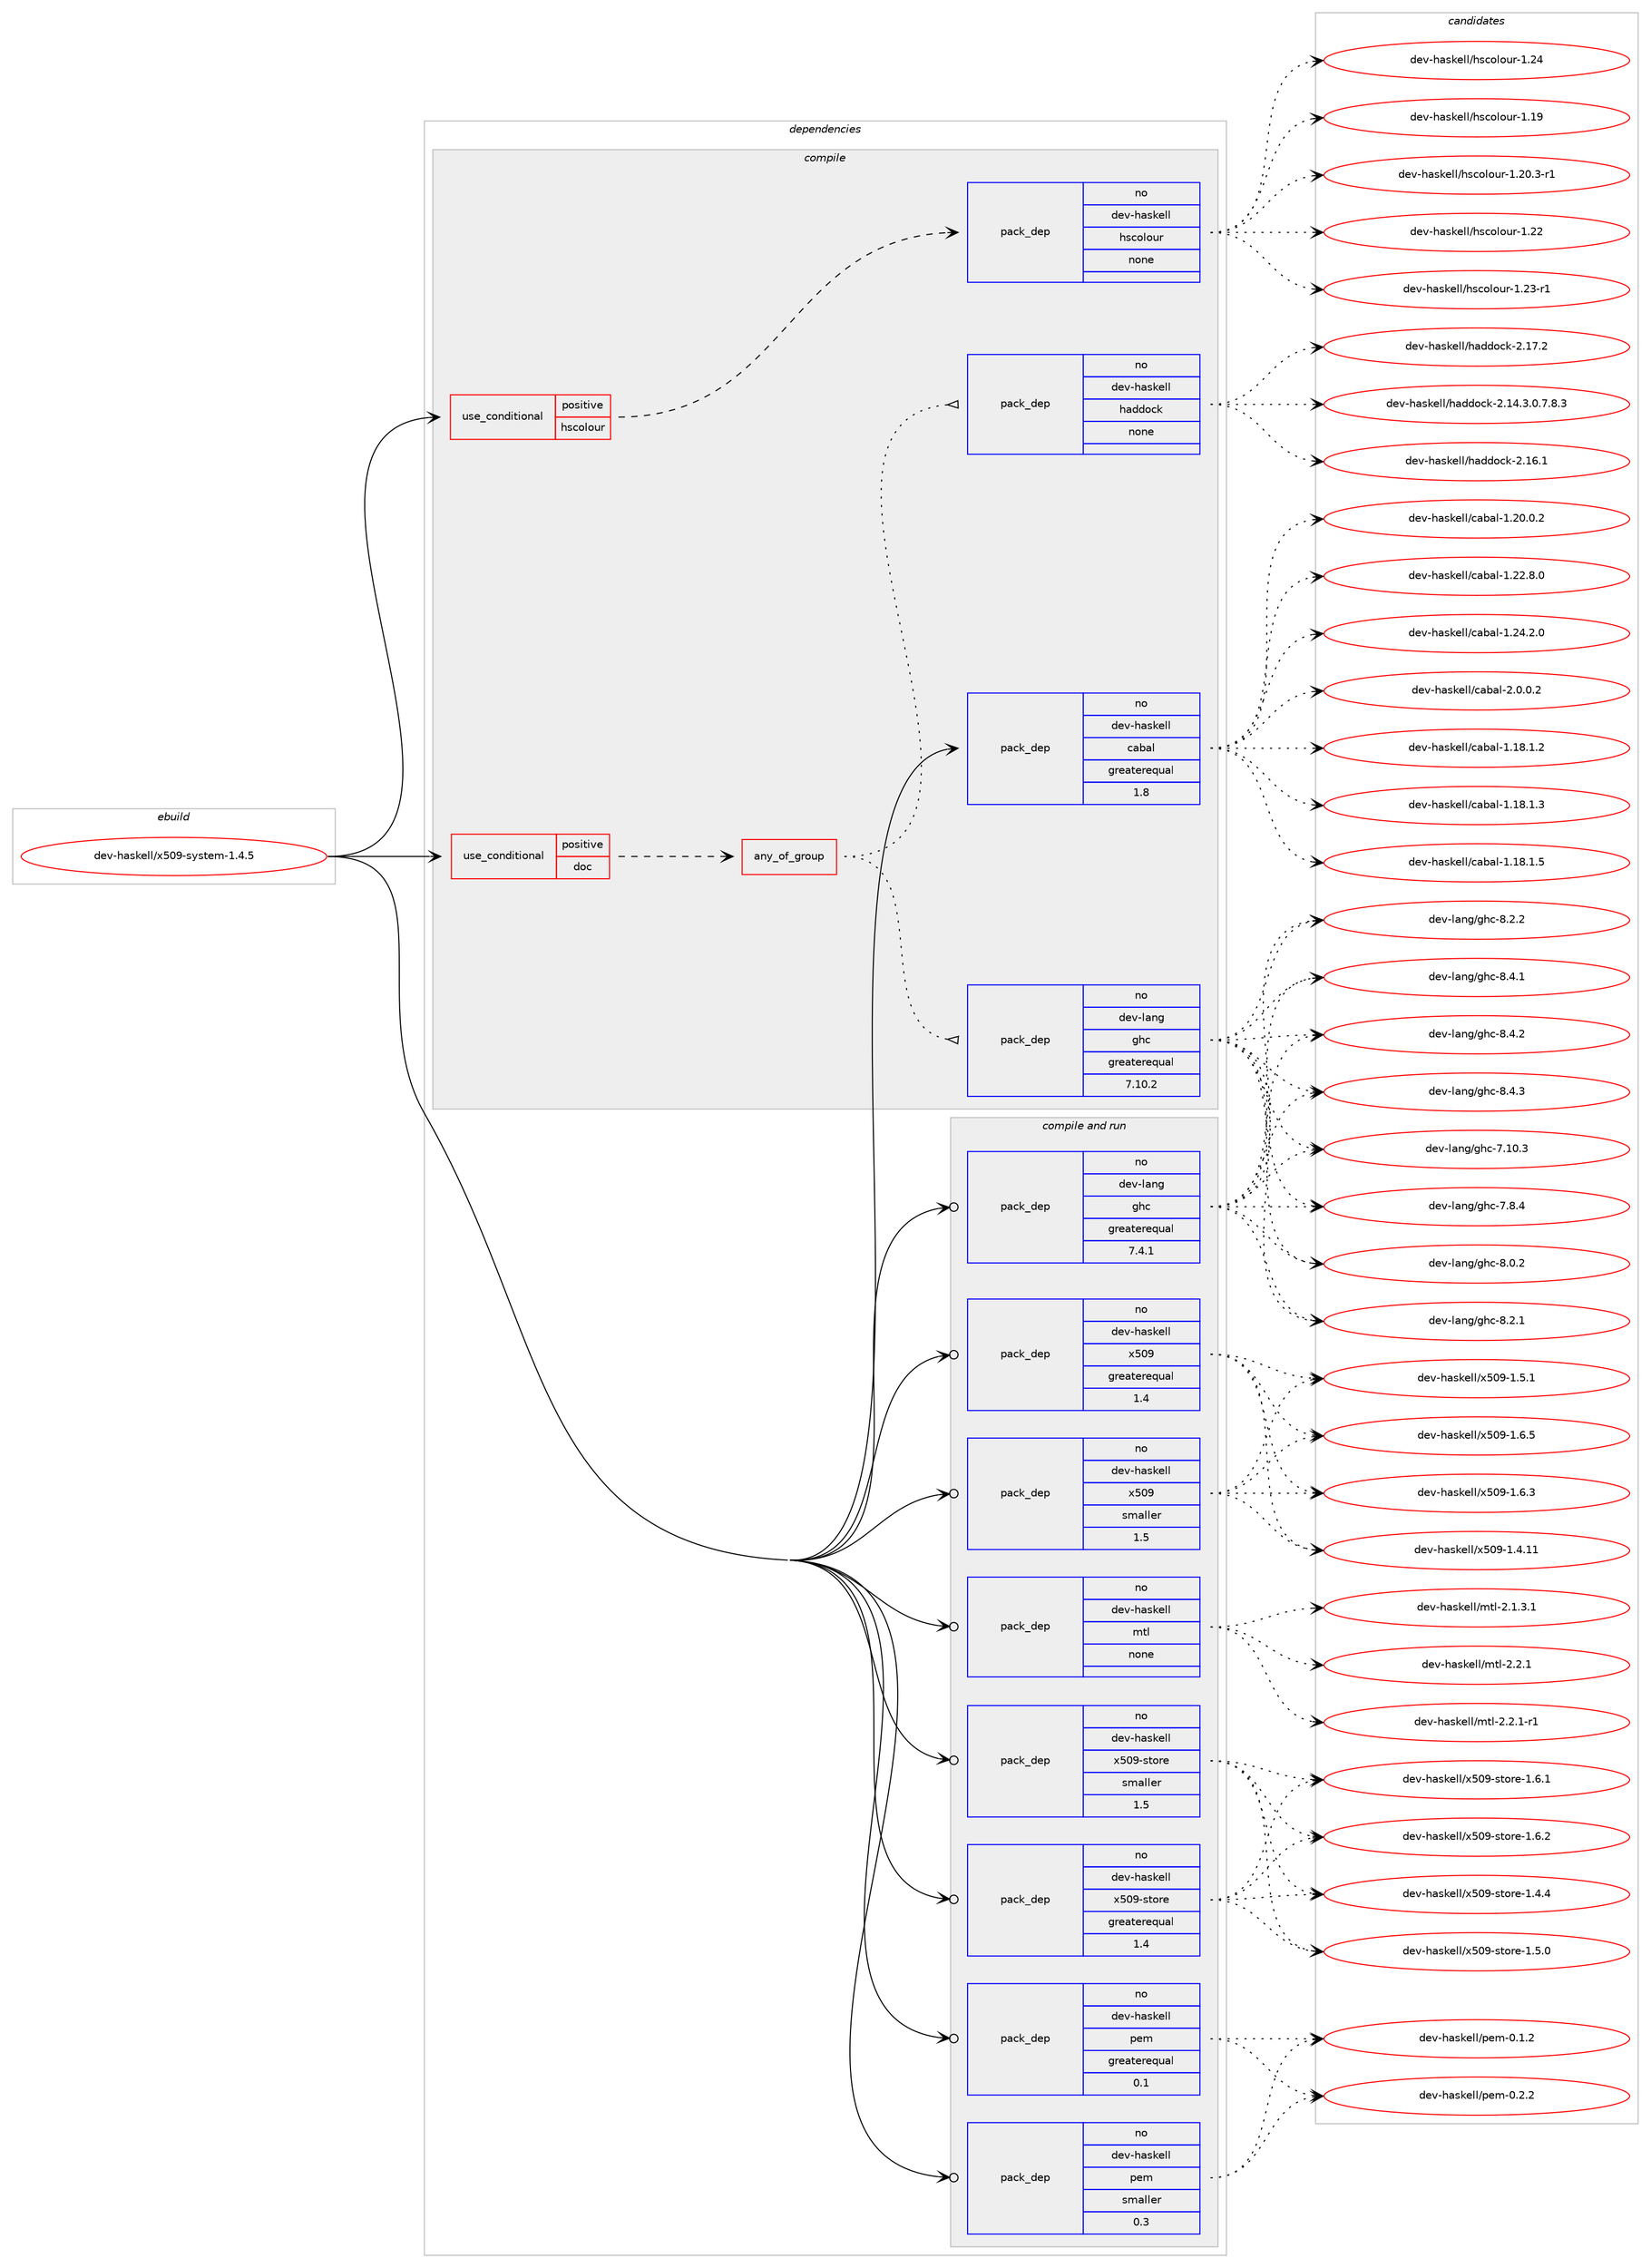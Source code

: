 digraph prolog {

# *************
# Graph options
# *************

newrank=true;
concentrate=true;
compound=true;
graph [rankdir=LR,fontname=Helvetica,fontsize=10,ranksep=1.5];#, ranksep=2.5, nodesep=0.2];
edge  [arrowhead=vee];
node  [fontname=Helvetica,fontsize=10];

# **********
# The ebuild
# **********

subgraph cluster_leftcol {
color=gray;
rank=same;
label=<<i>ebuild</i>>;
id [label="dev-haskell/x509-system-1.4.5", color=red, width=4, href="../dev-haskell/x509-system-1.4.5.svg"];
}

# ****************
# The dependencies
# ****************

subgraph cluster_midcol {
color=gray;
label=<<i>dependencies</i>>;
subgraph cluster_compile {
fillcolor="#eeeeee";
style=filled;
label=<<i>compile</i>>;
subgraph cond362119 {
dependency1348268 [label=<<TABLE BORDER="0" CELLBORDER="1" CELLSPACING="0" CELLPADDING="4"><TR><TD ROWSPAN="3" CELLPADDING="10">use_conditional</TD></TR><TR><TD>positive</TD></TR><TR><TD>doc</TD></TR></TABLE>>, shape=none, color=red];
subgraph any21803 {
dependency1348269 [label=<<TABLE BORDER="0" CELLBORDER="1" CELLSPACING="0" CELLPADDING="4"><TR><TD CELLPADDING="10">any_of_group</TD></TR></TABLE>>, shape=none, color=red];subgraph pack963794 {
dependency1348270 [label=<<TABLE BORDER="0" CELLBORDER="1" CELLSPACING="0" CELLPADDING="4" WIDTH="220"><TR><TD ROWSPAN="6" CELLPADDING="30">pack_dep</TD></TR><TR><TD WIDTH="110">no</TD></TR><TR><TD>dev-haskell</TD></TR><TR><TD>haddock</TD></TR><TR><TD>none</TD></TR><TR><TD></TD></TR></TABLE>>, shape=none, color=blue];
}
dependency1348269:e -> dependency1348270:w [weight=20,style="dotted",arrowhead="oinv"];
subgraph pack963795 {
dependency1348271 [label=<<TABLE BORDER="0" CELLBORDER="1" CELLSPACING="0" CELLPADDING="4" WIDTH="220"><TR><TD ROWSPAN="6" CELLPADDING="30">pack_dep</TD></TR><TR><TD WIDTH="110">no</TD></TR><TR><TD>dev-lang</TD></TR><TR><TD>ghc</TD></TR><TR><TD>greaterequal</TD></TR><TR><TD>7.10.2</TD></TR></TABLE>>, shape=none, color=blue];
}
dependency1348269:e -> dependency1348271:w [weight=20,style="dotted",arrowhead="oinv"];
}
dependency1348268:e -> dependency1348269:w [weight=20,style="dashed",arrowhead="vee"];
}
id:e -> dependency1348268:w [weight=20,style="solid",arrowhead="vee"];
subgraph cond362120 {
dependency1348272 [label=<<TABLE BORDER="0" CELLBORDER="1" CELLSPACING="0" CELLPADDING="4"><TR><TD ROWSPAN="3" CELLPADDING="10">use_conditional</TD></TR><TR><TD>positive</TD></TR><TR><TD>hscolour</TD></TR></TABLE>>, shape=none, color=red];
subgraph pack963796 {
dependency1348273 [label=<<TABLE BORDER="0" CELLBORDER="1" CELLSPACING="0" CELLPADDING="4" WIDTH="220"><TR><TD ROWSPAN="6" CELLPADDING="30">pack_dep</TD></TR><TR><TD WIDTH="110">no</TD></TR><TR><TD>dev-haskell</TD></TR><TR><TD>hscolour</TD></TR><TR><TD>none</TD></TR><TR><TD></TD></TR></TABLE>>, shape=none, color=blue];
}
dependency1348272:e -> dependency1348273:w [weight=20,style="dashed",arrowhead="vee"];
}
id:e -> dependency1348272:w [weight=20,style="solid",arrowhead="vee"];
subgraph pack963797 {
dependency1348274 [label=<<TABLE BORDER="0" CELLBORDER="1" CELLSPACING="0" CELLPADDING="4" WIDTH="220"><TR><TD ROWSPAN="6" CELLPADDING="30">pack_dep</TD></TR><TR><TD WIDTH="110">no</TD></TR><TR><TD>dev-haskell</TD></TR><TR><TD>cabal</TD></TR><TR><TD>greaterequal</TD></TR><TR><TD>1.8</TD></TR></TABLE>>, shape=none, color=blue];
}
id:e -> dependency1348274:w [weight=20,style="solid",arrowhead="vee"];
}
subgraph cluster_compileandrun {
fillcolor="#eeeeee";
style=filled;
label=<<i>compile and run</i>>;
subgraph pack963798 {
dependency1348275 [label=<<TABLE BORDER="0" CELLBORDER="1" CELLSPACING="0" CELLPADDING="4" WIDTH="220"><TR><TD ROWSPAN="6" CELLPADDING="30">pack_dep</TD></TR><TR><TD WIDTH="110">no</TD></TR><TR><TD>dev-haskell</TD></TR><TR><TD>mtl</TD></TR><TR><TD>none</TD></TR><TR><TD></TD></TR></TABLE>>, shape=none, color=blue];
}
id:e -> dependency1348275:w [weight=20,style="solid",arrowhead="odotvee"];
subgraph pack963799 {
dependency1348276 [label=<<TABLE BORDER="0" CELLBORDER="1" CELLSPACING="0" CELLPADDING="4" WIDTH="220"><TR><TD ROWSPAN="6" CELLPADDING="30">pack_dep</TD></TR><TR><TD WIDTH="110">no</TD></TR><TR><TD>dev-haskell</TD></TR><TR><TD>pem</TD></TR><TR><TD>greaterequal</TD></TR><TR><TD>0.1</TD></TR></TABLE>>, shape=none, color=blue];
}
id:e -> dependency1348276:w [weight=20,style="solid",arrowhead="odotvee"];
subgraph pack963800 {
dependency1348277 [label=<<TABLE BORDER="0" CELLBORDER="1" CELLSPACING="0" CELLPADDING="4" WIDTH="220"><TR><TD ROWSPAN="6" CELLPADDING="30">pack_dep</TD></TR><TR><TD WIDTH="110">no</TD></TR><TR><TD>dev-haskell</TD></TR><TR><TD>pem</TD></TR><TR><TD>smaller</TD></TR><TR><TD>0.3</TD></TR></TABLE>>, shape=none, color=blue];
}
id:e -> dependency1348277:w [weight=20,style="solid",arrowhead="odotvee"];
subgraph pack963801 {
dependency1348278 [label=<<TABLE BORDER="0" CELLBORDER="1" CELLSPACING="0" CELLPADDING="4" WIDTH="220"><TR><TD ROWSPAN="6" CELLPADDING="30">pack_dep</TD></TR><TR><TD WIDTH="110">no</TD></TR><TR><TD>dev-haskell</TD></TR><TR><TD>x509</TD></TR><TR><TD>greaterequal</TD></TR><TR><TD>1.4</TD></TR></TABLE>>, shape=none, color=blue];
}
id:e -> dependency1348278:w [weight=20,style="solid",arrowhead="odotvee"];
subgraph pack963802 {
dependency1348279 [label=<<TABLE BORDER="0" CELLBORDER="1" CELLSPACING="0" CELLPADDING="4" WIDTH="220"><TR><TD ROWSPAN="6" CELLPADDING="30">pack_dep</TD></TR><TR><TD WIDTH="110">no</TD></TR><TR><TD>dev-haskell</TD></TR><TR><TD>x509</TD></TR><TR><TD>smaller</TD></TR><TR><TD>1.5</TD></TR></TABLE>>, shape=none, color=blue];
}
id:e -> dependency1348279:w [weight=20,style="solid",arrowhead="odotvee"];
subgraph pack963803 {
dependency1348280 [label=<<TABLE BORDER="0" CELLBORDER="1" CELLSPACING="0" CELLPADDING="4" WIDTH="220"><TR><TD ROWSPAN="6" CELLPADDING="30">pack_dep</TD></TR><TR><TD WIDTH="110">no</TD></TR><TR><TD>dev-haskell</TD></TR><TR><TD>x509-store</TD></TR><TR><TD>greaterequal</TD></TR><TR><TD>1.4</TD></TR></TABLE>>, shape=none, color=blue];
}
id:e -> dependency1348280:w [weight=20,style="solid",arrowhead="odotvee"];
subgraph pack963804 {
dependency1348281 [label=<<TABLE BORDER="0" CELLBORDER="1" CELLSPACING="0" CELLPADDING="4" WIDTH="220"><TR><TD ROWSPAN="6" CELLPADDING="30">pack_dep</TD></TR><TR><TD WIDTH="110">no</TD></TR><TR><TD>dev-haskell</TD></TR><TR><TD>x509-store</TD></TR><TR><TD>smaller</TD></TR><TR><TD>1.5</TD></TR></TABLE>>, shape=none, color=blue];
}
id:e -> dependency1348281:w [weight=20,style="solid",arrowhead="odotvee"];
subgraph pack963805 {
dependency1348282 [label=<<TABLE BORDER="0" CELLBORDER="1" CELLSPACING="0" CELLPADDING="4" WIDTH="220"><TR><TD ROWSPAN="6" CELLPADDING="30">pack_dep</TD></TR><TR><TD WIDTH="110">no</TD></TR><TR><TD>dev-lang</TD></TR><TR><TD>ghc</TD></TR><TR><TD>greaterequal</TD></TR><TR><TD>7.4.1</TD></TR></TABLE>>, shape=none, color=blue];
}
id:e -> dependency1348282:w [weight=20,style="solid",arrowhead="odotvee"];
}
subgraph cluster_run {
fillcolor="#eeeeee";
style=filled;
label=<<i>run</i>>;
}
}

# **************
# The candidates
# **************

subgraph cluster_choices {
rank=same;
color=gray;
label=<<i>candidates</i>>;

subgraph choice963794 {
color=black;
nodesep=1;
choice1001011184510497115107101108108471049710010011199107455046495246514648465546564651 [label="dev-haskell/haddock-2.14.3.0.7.8.3", color=red, width=4,href="../dev-haskell/haddock-2.14.3.0.7.8.3.svg"];
choice100101118451049711510710110810847104971001001119910745504649544649 [label="dev-haskell/haddock-2.16.1", color=red, width=4,href="../dev-haskell/haddock-2.16.1.svg"];
choice100101118451049711510710110810847104971001001119910745504649554650 [label="dev-haskell/haddock-2.17.2", color=red, width=4,href="../dev-haskell/haddock-2.17.2.svg"];
dependency1348270:e -> choice1001011184510497115107101108108471049710010011199107455046495246514648465546564651:w [style=dotted,weight="100"];
dependency1348270:e -> choice100101118451049711510710110810847104971001001119910745504649544649:w [style=dotted,weight="100"];
dependency1348270:e -> choice100101118451049711510710110810847104971001001119910745504649554650:w [style=dotted,weight="100"];
}
subgraph choice963795 {
color=black;
nodesep=1;
choice1001011184510897110103471031049945554649484651 [label="dev-lang/ghc-7.10.3", color=red, width=4,href="../dev-lang/ghc-7.10.3.svg"];
choice10010111845108971101034710310499455546564652 [label="dev-lang/ghc-7.8.4", color=red, width=4,href="../dev-lang/ghc-7.8.4.svg"];
choice10010111845108971101034710310499455646484650 [label="dev-lang/ghc-8.0.2", color=red, width=4,href="../dev-lang/ghc-8.0.2.svg"];
choice10010111845108971101034710310499455646504649 [label="dev-lang/ghc-8.2.1", color=red, width=4,href="../dev-lang/ghc-8.2.1.svg"];
choice10010111845108971101034710310499455646504650 [label="dev-lang/ghc-8.2.2", color=red, width=4,href="../dev-lang/ghc-8.2.2.svg"];
choice10010111845108971101034710310499455646524649 [label="dev-lang/ghc-8.4.1", color=red, width=4,href="../dev-lang/ghc-8.4.1.svg"];
choice10010111845108971101034710310499455646524650 [label="dev-lang/ghc-8.4.2", color=red, width=4,href="../dev-lang/ghc-8.4.2.svg"];
choice10010111845108971101034710310499455646524651 [label="dev-lang/ghc-8.4.3", color=red, width=4,href="../dev-lang/ghc-8.4.3.svg"];
dependency1348271:e -> choice1001011184510897110103471031049945554649484651:w [style=dotted,weight="100"];
dependency1348271:e -> choice10010111845108971101034710310499455546564652:w [style=dotted,weight="100"];
dependency1348271:e -> choice10010111845108971101034710310499455646484650:w [style=dotted,weight="100"];
dependency1348271:e -> choice10010111845108971101034710310499455646504649:w [style=dotted,weight="100"];
dependency1348271:e -> choice10010111845108971101034710310499455646504650:w [style=dotted,weight="100"];
dependency1348271:e -> choice10010111845108971101034710310499455646524649:w [style=dotted,weight="100"];
dependency1348271:e -> choice10010111845108971101034710310499455646524650:w [style=dotted,weight="100"];
dependency1348271:e -> choice10010111845108971101034710310499455646524651:w [style=dotted,weight="100"];
}
subgraph choice963796 {
color=black;
nodesep=1;
choice100101118451049711510710110810847104115991111081111171144549464957 [label="dev-haskell/hscolour-1.19", color=red, width=4,href="../dev-haskell/hscolour-1.19.svg"];
choice10010111845104971151071011081084710411599111108111117114454946504846514511449 [label="dev-haskell/hscolour-1.20.3-r1", color=red, width=4,href="../dev-haskell/hscolour-1.20.3-r1.svg"];
choice100101118451049711510710110810847104115991111081111171144549465050 [label="dev-haskell/hscolour-1.22", color=red, width=4,href="../dev-haskell/hscolour-1.22.svg"];
choice1001011184510497115107101108108471041159911110811111711445494650514511449 [label="dev-haskell/hscolour-1.23-r1", color=red, width=4,href="../dev-haskell/hscolour-1.23-r1.svg"];
choice100101118451049711510710110810847104115991111081111171144549465052 [label="dev-haskell/hscolour-1.24", color=red, width=4,href="../dev-haskell/hscolour-1.24.svg"];
dependency1348273:e -> choice100101118451049711510710110810847104115991111081111171144549464957:w [style=dotted,weight="100"];
dependency1348273:e -> choice10010111845104971151071011081084710411599111108111117114454946504846514511449:w [style=dotted,weight="100"];
dependency1348273:e -> choice100101118451049711510710110810847104115991111081111171144549465050:w [style=dotted,weight="100"];
dependency1348273:e -> choice1001011184510497115107101108108471041159911110811111711445494650514511449:w [style=dotted,weight="100"];
dependency1348273:e -> choice100101118451049711510710110810847104115991111081111171144549465052:w [style=dotted,weight="100"];
}
subgraph choice963797 {
color=black;
nodesep=1;
choice10010111845104971151071011081084799979897108454946495646494650 [label="dev-haskell/cabal-1.18.1.2", color=red, width=4,href="../dev-haskell/cabal-1.18.1.2.svg"];
choice10010111845104971151071011081084799979897108454946495646494651 [label="dev-haskell/cabal-1.18.1.3", color=red, width=4,href="../dev-haskell/cabal-1.18.1.3.svg"];
choice10010111845104971151071011081084799979897108454946495646494653 [label="dev-haskell/cabal-1.18.1.5", color=red, width=4,href="../dev-haskell/cabal-1.18.1.5.svg"];
choice10010111845104971151071011081084799979897108454946504846484650 [label="dev-haskell/cabal-1.20.0.2", color=red, width=4,href="../dev-haskell/cabal-1.20.0.2.svg"];
choice10010111845104971151071011081084799979897108454946505046564648 [label="dev-haskell/cabal-1.22.8.0", color=red, width=4,href="../dev-haskell/cabal-1.22.8.0.svg"];
choice10010111845104971151071011081084799979897108454946505246504648 [label="dev-haskell/cabal-1.24.2.0", color=red, width=4,href="../dev-haskell/cabal-1.24.2.0.svg"];
choice100101118451049711510710110810847999798971084550464846484650 [label="dev-haskell/cabal-2.0.0.2", color=red, width=4,href="../dev-haskell/cabal-2.0.0.2.svg"];
dependency1348274:e -> choice10010111845104971151071011081084799979897108454946495646494650:w [style=dotted,weight="100"];
dependency1348274:e -> choice10010111845104971151071011081084799979897108454946495646494651:w [style=dotted,weight="100"];
dependency1348274:e -> choice10010111845104971151071011081084799979897108454946495646494653:w [style=dotted,weight="100"];
dependency1348274:e -> choice10010111845104971151071011081084799979897108454946504846484650:w [style=dotted,weight="100"];
dependency1348274:e -> choice10010111845104971151071011081084799979897108454946505046564648:w [style=dotted,weight="100"];
dependency1348274:e -> choice10010111845104971151071011081084799979897108454946505246504648:w [style=dotted,weight="100"];
dependency1348274:e -> choice100101118451049711510710110810847999798971084550464846484650:w [style=dotted,weight="100"];
}
subgraph choice963798 {
color=black;
nodesep=1;
choice1001011184510497115107101108108471091161084550464946514649 [label="dev-haskell/mtl-2.1.3.1", color=red, width=4,href="../dev-haskell/mtl-2.1.3.1.svg"];
choice100101118451049711510710110810847109116108455046504649 [label="dev-haskell/mtl-2.2.1", color=red, width=4,href="../dev-haskell/mtl-2.2.1.svg"];
choice1001011184510497115107101108108471091161084550465046494511449 [label="dev-haskell/mtl-2.2.1-r1", color=red, width=4,href="../dev-haskell/mtl-2.2.1-r1.svg"];
dependency1348275:e -> choice1001011184510497115107101108108471091161084550464946514649:w [style=dotted,weight="100"];
dependency1348275:e -> choice100101118451049711510710110810847109116108455046504649:w [style=dotted,weight="100"];
dependency1348275:e -> choice1001011184510497115107101108108471091161084550465046494511449:w [style=dotted,weight="100"];
}
subgraph choice963799 {
color=black;
nodesep=1;
choice100101118451049711510710110810847112101109454846494650 [label="dev-haskell/pem-0.1.2", color=red, width=4,href="../dev-haskell/pem-0.1.2.svg"];
choice100101118451049711510710110810847112101109454846504650 [label="dev-haskell/pem-0.2.2", color=red, width=4,href="../dev-haskell/pem-0.2.2.svg"];
dependency1348276:e -> choice100101118451049711510710110810847112101109454846494650:w [style=dotted,weight="100"];
dependency1348276:e -> choice100101118451049711510710110810847112101109454846504650:w [style=dotted,weight="100"];
}
subgraph choice963800 {
color=black;
nodesep=1;
choice100101118451049711510710110810847112101109454846494650 [label="dev-haskell/pem-0.1.2", color=red, width=4,href="../dev-haskell/pem-0.1.2.svg"];
choice100101118451049711510710110810847112101109454846504650 [label="dev-haskell/pem-0.2.2", color=red, width=4,href="../dev-haskell/pem-0.2.2.svg"];
dependency1348277:e -> choice100101118451049711510710110810847112101109454846494650:w [style=dotted,weight="100"];
dependency1348277:e -> choice100101118451049711510710110810847112101109454846504650:w [style=dotted,weight="100"];
}
subgraph choice963801 {
color=black;
nodesep=1;
choice10010111845104971151071011081084712053485745494652464949 [label="dev-haskell/x509-1.4.11", color=red, width=4,href="../dev-haskell/x509-1.4.11.svg"];
choice100101118451049711510710110810847120534857454946534649 [label="dev-haskell/x509-1.5.1", color=red, width=4,href="../dev-haskell/x509-1.5.1.svg"];
choice100101118451049711510710110810847120534857454946544651 [label="dev-haskell/x509-1.6.3", color=red, width=4,href="../dev-haskell/x509-1.6.3.svg"];
choice100101118451049711510710110810847120534857454946544653 [label="dev-haskell/x509-1.6.5", color=red, width=4,href="../dev-haskell/x509-1.6.5.svg"];
dependency1348278:e -> choice10010111845104971151071011081084712053485745494652464949:w [style=dotted,weight="100"];
dependency1348278:e -> choice100101118451049711510710110810847120534857454946534649:w [style=dotted,weight="100"];
dependency1348278:e -> choice100101118451049711510710110810847120534857454946544651:w [style=dotted,weight="100"];
dependency1348278:e -> choice100101118451049711510710110810847120534857454946544653:w [style=dotted,weight="100"];
}
subgraph choice963802 {
color=black;
nodesep=1;
choice10010111845104971151071011081084712053485745494652464949 [label="dev-haskell/x509-1.4.11", color=red, width=4,href="../dev-haskell/x509-1.4.11.svg"];
choice100101118451049711510710110810847120534857454946534649 [label="dev-haskell/x509-1.5.1", color=red, width=4,href="../dev-haskell/x509-1.5.1.svg"];
choice100101118451049711510710110810847120534857454946544651 [label="dev-haskell/x509-1.6.3", color=red, width=4,href="../dev-haskell/x509-1.6.3.svg"];
choice100101118451049711510710110810847120534857454946544653 [label="dev-haskell/x509-1.6.5", color=red, width=4,href="../dev-haskell/x509-1.6.5.svg"];
dependency1348279:e -> choice10010111845104971151071011081084712053485745494652464949:w [style=dotted,weight="100"];
dependency1348279:e -> choice100101118451049711510710110810847120534857454946534649:w [style=dotted,weight="100"];
dependency1348279:e -> choice100101118451049711510710110810847120534857454946544651:w [style=dotted,weight="100"];
dependency1348279:e -> choice100101118451049711510710110810847120534857454946544653:w [style=dotted,weight="100"];
}
subgraph choice963803 {
color=black;
nodesep=1;
choice10010111845104971151071011081084712053485745115116111114101454946524652 [label="dev-haskell/x509-store-1.4.4", color=red, width=4,href="../dev-haskell/x509-store-1.4.4.svg"];
choice10010111845104971151071011081084712053485745115116111114101454946534648 [label="dev-haskell/x509-store-1.5.0", color=red, width=4,href="../dev-haskell/x509-store-1.5.0.svg"];
choice10010111845104971151071011081084712053485745115116111114101454946544649 [label="dev-haskell/x509-store-1.6.1", color=red, width=4,href="../dev-haskell/x509-store-1.6.1.svg"];
choice10010111845104971151071011081084712053485745115116111114101454946544650 [label="dev-haskell/x509-store-1.6.2", color=red, width=4,href="../dev-haskell/x509-store-1.6.2.svg"];
dependency1348280:e -> choice10010111845104971151071011081084712053485745115116111114101454946524652:w [style=dotted,weight="100"];
dependency1348280:e -> choice10010111845104971151071011081084712053485745115116111114101454946534648:w [style=dotted,weight="100"];
dependency1348280:e -> choice10010111845104971151071011081084712053485745115116111114101454946544649:w [style=dotted,weight="100"];
dependency1348280:e -> choice10010111845104971151071011081084712053485745115116111114101454946544650:w [style=dotted,weight="100"];
}
subgraph choice963804 {
color=black;
nodesep=1;
choice10010111845104971151071011081084712053485745115116111114101454946524652 [label="dev-haskell/x509-store-1.4.4", color=red, width=4,href="../dev-haskell/x509-store-1.4.4.svg"];
choice10010111845104971151071011081084712053485745115116111114101454946534648 [label="dev-haskell/x509-store-1.5.0", color=red, width=4,href="../dev-haskell/x509-store-1.5.0.svg"];
choice10010111845104971151071011081084712053485745115116111114101454946544649 [label="dev-haskell/x509-store-1.6.1", color=red, width=4,href="../dev-haskell/x509-store-1.6.1.svg"];
choice10010111845104971151071011081084712053485745115116111114101454946544650 [label="dev-haskell/x509-store-1.6.2", color=red, width=4,href="../dev-haskell/x509-store-1.6.2.svg"];
dependency1348281:e -> choice10010111845104971151071011081084712053485745115116111114101454946524652:w [style=dotted,weight="100"];
dependency1348281:e -> choice10010111845104971151071011081084712053485745115116111114101454946534648:w [style=dotted,weight="100"];
dependency1348281:e -> choice10010111845104971151071011081084712053485745115116111114101454946544649:w [style=dotted,weight="100"];
dependency1348281:e -> choice10010111845104971151071011081084712053485745115116111114101454946544650:w [style=dotted,weight="100"];
}
subgraph choice963805 {
color=black;
nodesep=1;
choice1001011184510897110103471031049945554649484651 [label="dev-lang/ghc-7.10.3", color=red, width=4,href="../dev-lang/ghc-7.10.3.svg"];
choice10010111845108971101034710310499455546564652 [label="dev-lang/ghc-7.8.4", color=red, width=4,href="../dev-lang/ghc-7.8.4.svg"];
choice10010111845108971101034710310499455646484650 [label="dev-lang/ghc-8.0.2", color=red, width=4,href="../dev-lang/ghc-8.0.2.svg"];
choice10010111845108971101034710310499455646504649 [label="dev-lang/ghc-8.2.1", color=red, width=4,href="../dev-lang/ghc-8.2.1.svg"];
choice10010111845108971101034710310499455646504650 [label="dev-lang/ghc-8.2.2", color=red, width=4,href="../dev-lang/ghc-8.2.2.svg"];
choice10010111845108971101034710310499455646524649 [label="dev-lang/ghc-8.4.1", color=red, width=4,href="../dev-lang/ghc-8.4.1.svg"];
choice10010111845108971101034710310499455646524650 [label="dev-lang/ghc-8.4.2", color=red, width=4,href="../dev-lang/ghc-8.4.2.svg"];
choice10010111845108971101034710310499455646524651 [label="dev-lang/ghc-8.4.3", color=red, width=4,href="../dev-lang/ghc-8.4.3.svg"];
dependency1348282:e -> choice1001011184510897110103471031049945554649484651:w [style=dotted,weight="100"];
dependency1348282:e -> choice10010111845108971101034710310499455546564652:w [style=dotted,weight="100"];
dependency1348282:e -> choice10010111845108971101034710310499455646484650:w [style=dotted,weight="100"];
dependency1348282:e -> choice10010111845108971101034710310499455646504649:w [style=dotted,weight="100"];
dependency1348282:e -> choice10010111845108971101034710310499455646504650:w [style=dotted,weight="100"];
dependency1348282:e -> choice10010111845108971101034710310499455646524649:w [style=dotted,weight="100"];
dependency1348282:e -> choice10010111845108971101034710310499455646524650:w [style=dotted,weight="100"];
dependency1348282:e -> choice10010111845108971101034710310499455646524651:w [style=dotted,weight="100"];
}
}

}
